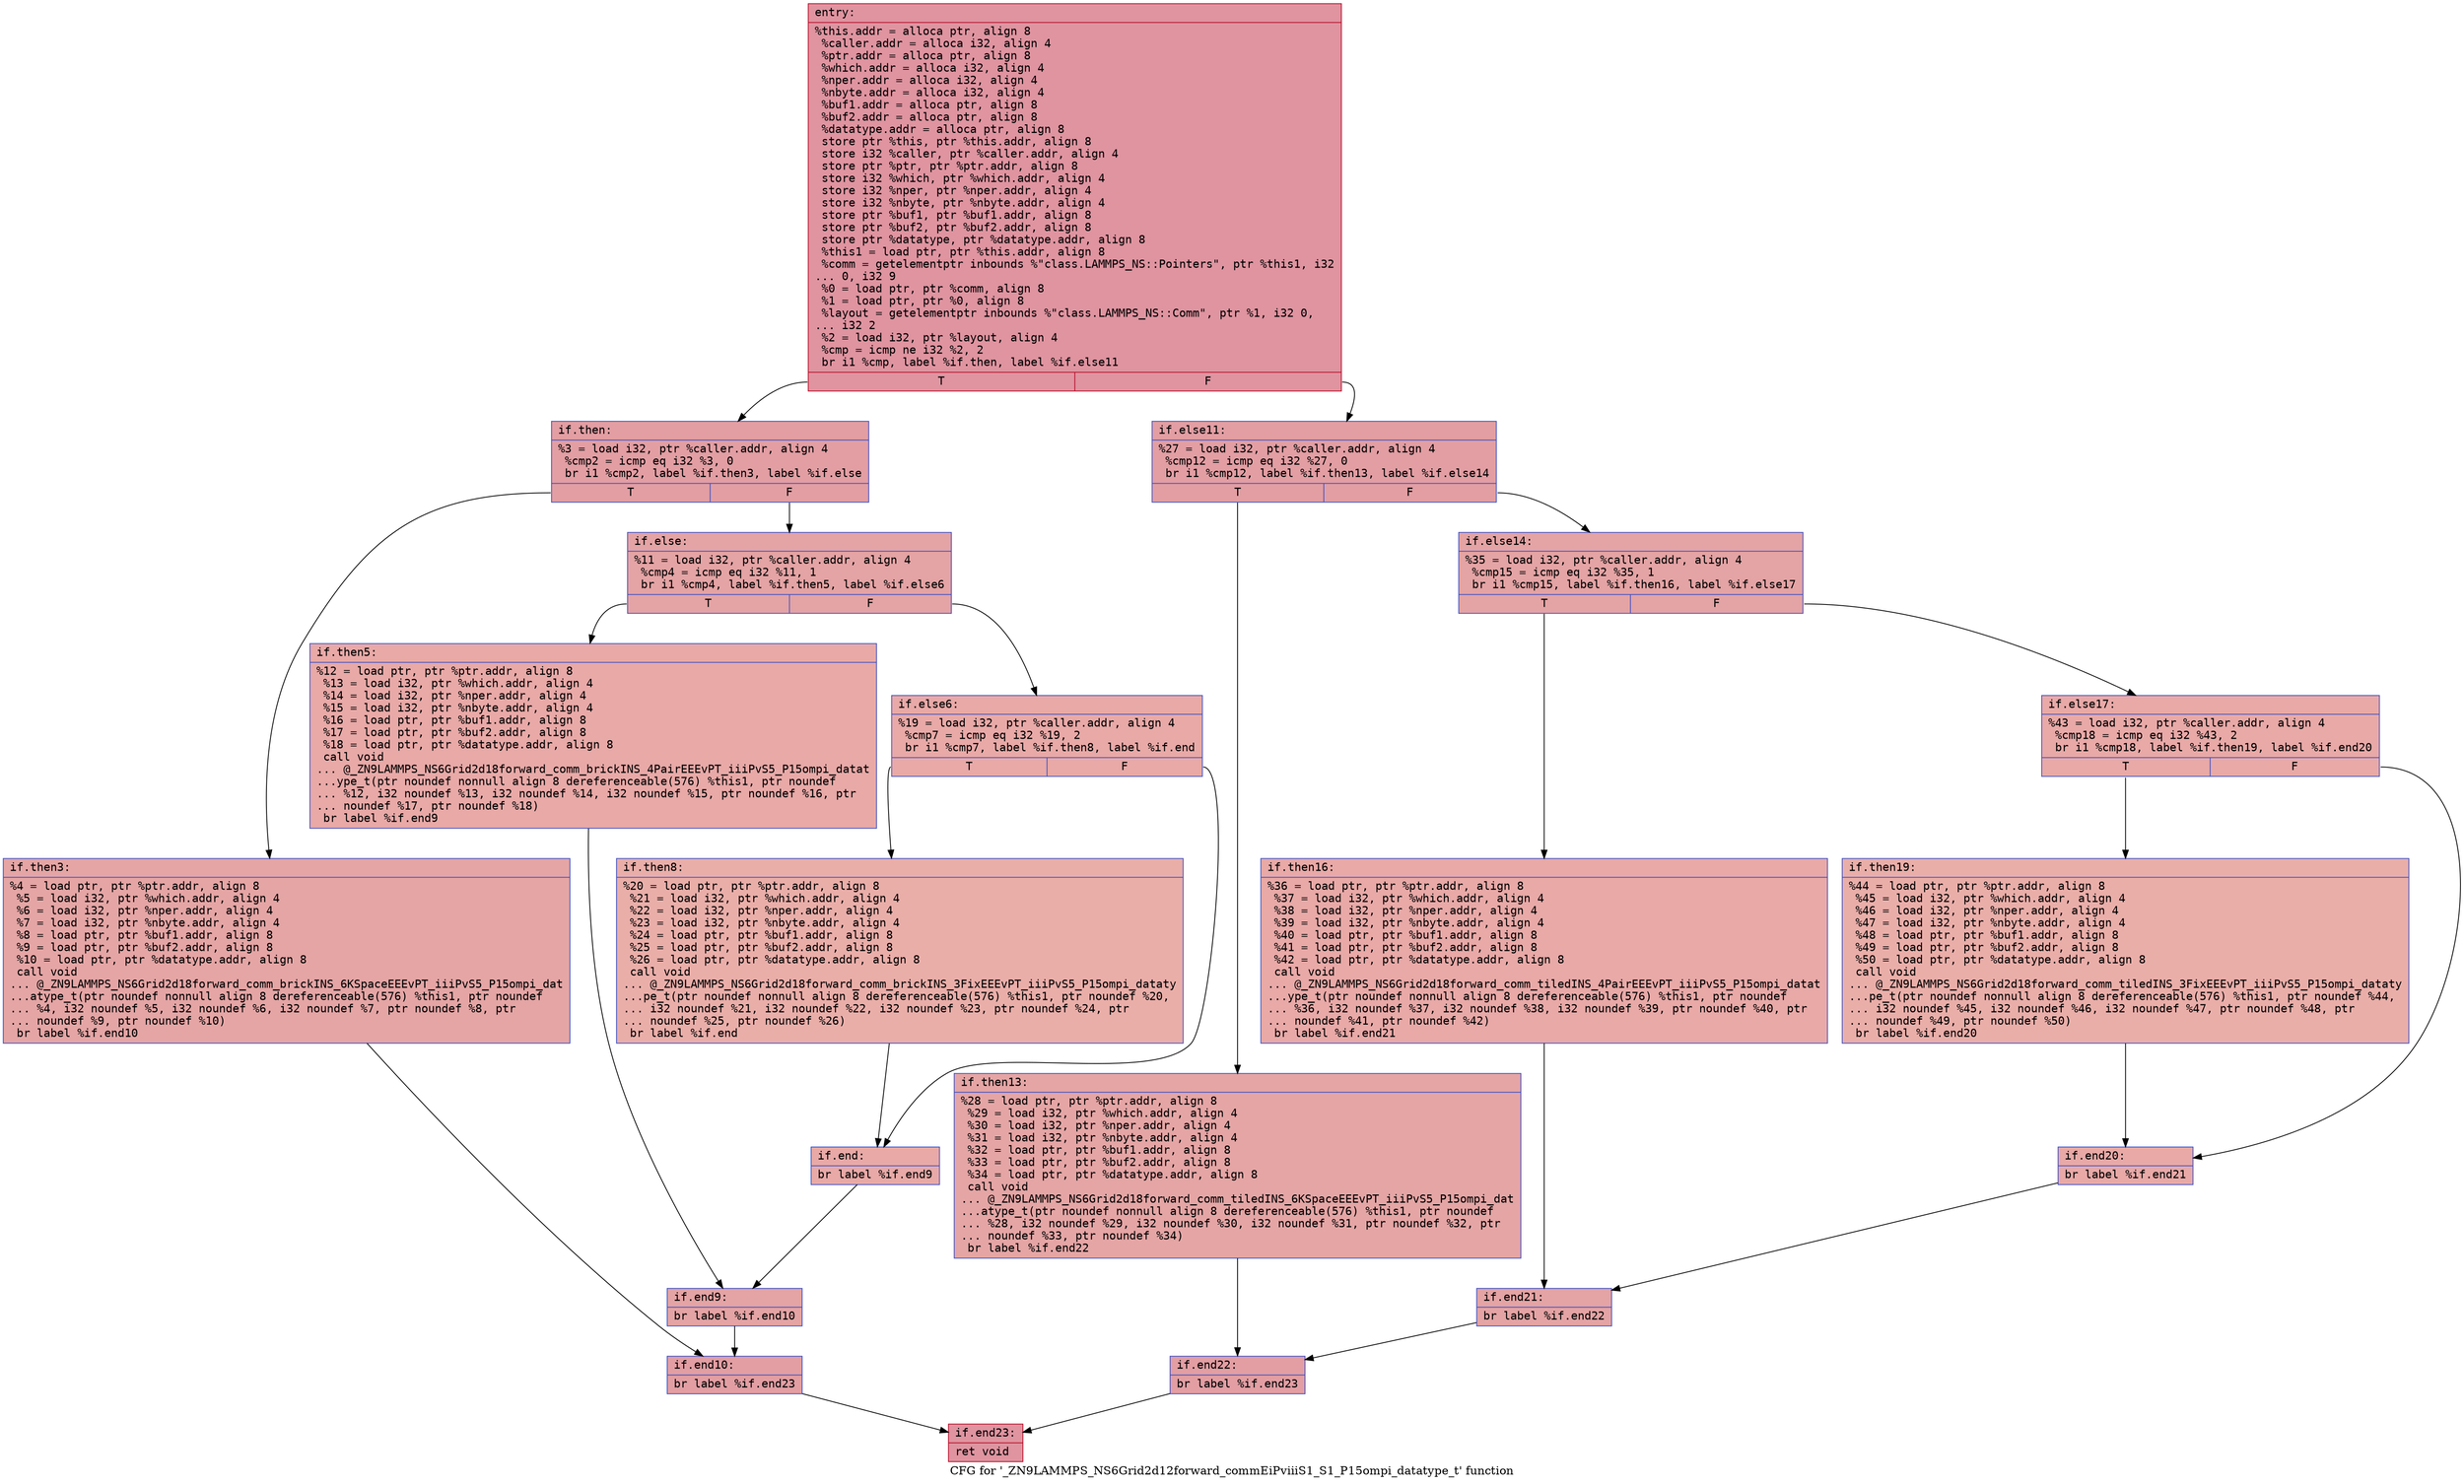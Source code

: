 digraph "CFG for '_ZN9LAMMPS_NS6Grid2d12forward_commEiPviiiS1_S1_P15ompi_datatype_t' function" {
	label="CFG for '_ZN9LAMMPS_NS6Grid2d12forward_commEiPviiiS1_S1_P15ompi_datatype_t' function";

	Node0x560f90e87db0 [shape=record,color="#b70d28ff", style=filled, fillcolor="#b70d2870" fontname="Courier",label="{entry:\l|  %this.addr = alloca ptr, align 8\l  %caller.addr = alloca i32, align 4\l  %ptr.addr = alloca ptr, align 8\l  %which.addr = alloca i32, align 4\l  %nper.addr = alloca i32, align 4\l  %nbyte.addr = alloca i32, align 4\l  %buf1.addr = alloca ptr, align 8\l  %buf2.addr = alloca ptr, align 8\l  %datatype.addr = alloca ptr, align 8\l  store ptr %this, ptr %this.addr, align 8\l  store i32 %caller, ptr %caller.addr, align 4\l  store ptr %ptr, ptr %ptr.addr, align 8\l  store i32 %which, ptr %which.addr, align 4\l  store i32 %nper, ptr %nper.addr, align 4\l  store i32 %nbyte, ptr %nbyte.addr, align 4\l  store ptr %buf1, ptr %buf1.addr, align 8\l  store ptr %buf2, ptr %buf2.addr, align 8\l  store ptr %datatype, ptr %datatype.addr, align 8\l  %this1 = load ptr, ptr %this.addr, align 8\l  %comm = getelementptr inbounds %\"class.LAMMPS_NS::Pointers\", ptr %this1, i32\l... 0, i32 9\l  %0 = load ptr, ptr %comm, align 8\l  %1 = load ptr, ptr %0, align 8\l  %layout = getelementptr inbounds %\"class.LAMMPS_NS::Comm\", ptr %1, i32 0,\l... i32 2\l  %2 = load i32, ptr %layout, align 4\l  %cmp = icmp ne i32 %2, 2\l  br i1 %cmp, label %if.then, label %if.else11\l|{<s0>T|<s1>F}}"];
	Node0x560f90e87db0:s0 -> Node0x560f90e8a4c0[tooltip="entry -> if.then\nProbability 50.00%" ];
	Node0x560f90e87db0:s1 -> Node0x560f90e8a530[tooltip="entry -> if.else11\nProbability 50.00%" ];
	Node0x560f90e8a4c0 [shape=record,color="#3d50c3ff", style=filled, fillcolor="#be242e70" fontname="Courier",label="{if.then:\l|  %3 = load i32, ptr %caller.addr, align 4\l  %cmp2 = icmp eq i32 %3, 0\l  br i1 %cmp2, label %if.then3, label %if.else\l|{<s0>T|<s1>F}}"];
	Node0x560f90e8a4c0:s0 -> Node0x560f90e896b0[tooltip="if.then -> if.then3\nProbability 37.50%" ];
	Node0x560f90e8a4c0:s1 -> Node0x560f90e8a900[tooltip="if.then -> if.else\nProbability 62.50%" ];
	Node0x560f90e896b0 [shape=record,color="#3d50c3ff", style=filled, fillcolor="#c5333470" fontname="Courier",label="{if.then3:\l|  %4 = load ptr, ptr %ptr.addr, align 8\l  %5 = load i32, ptr %which.addr, align 4\l  %6 = load i32, ptr %nper.addr, align 4\l  %7 = load i32, ptr %nbyte.addr, align 4\l  %8 = load ptr, ptr %buf1.addr, align 8\l  %9 = load ptr, ptr %buf2.addr, align 8\l  %10 = load ptr, ptr %datatype.addr, align 8\l  call void\l... @_ZN9LAMMPS_NS6Grid2d18forward_comm_brickINS_6KSpaceEEEvPT_iiiPvS5_P15ompi_dat\l...atype_t(ptr noundef nonnull align 8 dereferenceable(576) %this1, ptr noundef\l... %4, i32 noundef %5, i32 noundef %6, i32 noundef %7, ptr noundef %8, ptr\l... noundef %9, ptr noundef %10)\l  br label %if.end10\l}"];
	Node0x560f90e896b0 -> Node0x560f90e8b0f0[tooltip="if.then3 -> if.end10\nProbability 100.00%" ];
	Node0x560f90e8a900 [shape=record,color="#3d50c3ff", style=filled, fillcolor="#c32e3170" fontname="Courier",label="{if.else:\l|  %11 = load i32, ptr %caller.addr, align 4\l  %cmp4 = icmp eq i32 %11, 1\l  br i1 %cmp4, label %if.then5, label %if.else6\l|{<s0>T|<s1>F}}"];
	Node0x560f90e8a900:s0 -> Node0x560f90e8b230[tooltip="if.else -> if.then5\nProbability 50.00%" ];
	Node0x560f90e8a900:s1 -> Node0x560f90e8b2b0[tooltip="if.else -> if.else6\nProbability 50.00%" ];
	Node0x560f90e8b230 [shape=record,color="#3d50c3ff", style=filled, fillcolor="#ca3b3770" fontname="Courier",label="{if.then5:\l|  %12 = load ptr, ptr %ptr.addr, align 8\l  %13 = load i32, ptr %which.addr, align 4\l  %14 = load i32, ptr %nper.addr, align 4\l  %15 = load i32, ptr %nbyte.addr, align 4\l  %16 = load ptr, ptr %buf1.addr, align 8\l  %17 = load ptr, ptr %buf2.addr, align 8\l  %18 = load ptr, ptr %datatype.addr, align 8\l  call void\l... @_ZN9LAMMPS_NS6Grid2d18forward_comm_brickINS_4PairEEEvPT_iiiPvS5_P15ompi_datat\l...ype_t(ptr noundef nonnull align 8 dereferenceable(576) %this1, ptr noundef\l... %12, i32 noundef %13, i32 noundef %14, i32 noundef %15, ptr noundef %16, ptr\l... noundef %17, ptr noundef %18)\l  br label %if.end9\l}"];
	Node0x560f90e8b230 -> Node0x560f90e8bb50[tooltip="if.then5 -> if.end9\nProbability 100.00%" ];
	Node0x560f90e8b2b0 [shape=record,color="#3d50c3ff", style=filled, fillcolor="#ca3b3770" fontname="Courier",label="{if.else6:\l|  %19 = load i32, ptr %caller.addr, align 4\l  %cmp7 = icmp eq i32 %19, 2\l  br i1 %cmp7, label %if.then8, label %if.end\l|{<s0>T|<s1>F}}"];
	Node0x560f90e8b2b0:s0 -> Node0x560f90e8bc90[tooltip="if.else6 -> if.then8\nProbability 50.00%" ];
	Node0x560f90e8b2b0:s1 -> Node0x560f90e8bce0[tooltip="if.else6 -> if.end\nProbability 50.00%" ];
	Node0x560f90e8bc90 [shape=record,color="#3d50c3ff", style=filled, fillcolor="#d0473d70" fontname="Courier",label="{if.then8:\l|  %20 = load ptr, ptr %ptr.addr, align 8\l  %21 = load i32, ptr %which.addr, align 4\l  %22 = load i32, ptr %nper.addr, align 4\l  %23 = load i32, ptr %nbyte.addr, align 4\l  %24 = load ptr, ptr %buf1.addr, align 8\l  %25 = load ptr, ptr %buf2.addr, align 8\l  %26 = load ptr, ptr %datatype.addr, align 8\l  call void\l... @_ZN9LAMMPS_NS6Grid2d18forward_comm_brickINS_3FixEEEvPT_iiiPvS5_P15ompi_dataty\l...pe_t(ptr noundef nonnull align 8 dereferenceable(576) %this1, ptr noundef %20,\l... i32 noundef %21, i32 noundef %22, i32 noundef %23, ptr noundef %24, ptr\l... noundef %25, ptr noundef %26)\l  br label %if.end\l}"];
	Node0x560f90e8bc90 -> Node0x560f90e8bce0[tooltip="if.then8 -> if.end\nProbability 100.00%" ];
	Node0x560f90e8bce0 [shape=record,color="#3d50c3ff", style=filled, fillcolor="#ca3b3770" fontname="Courier",label="{if.end:\l|  br label %if.end9\l}"];
	Node0x560f90e8bce0 -> Node0x560f90e8bb50[tooltip="if.end -> if.end9\nProbability 100.00%" ];
	Node0x560f90e8bb50 [shape=record,color="#3d50c3ff", style=filled, fillcolor="#c32e3170" fontname="Courier",label="{if.end9:\l|  br label %if.end10\l}"];
	Node0x560f90e8bb50 -> Node0x560f90e8b0f0[tooltip="if.end9 -> if.end10\nProbability 100.00%" ];
	Node0x560f90e8b0f0 [shape=record,color="#3d50c3ff", style=filled, fillcolor="#be242e70" fontname="Courier",label="{if.end10:\l|  br label %if.end23\l}"];
	Node0x560f90e8b0f0 -> Node0x560f90e8c740[tooltip="if.end10 -> if.end23\nProbability 100.00%" ];
	Node0x560f90e8a530 [shape=record,color="#3d50c3ff", style=filled, fillcolor="#be242e70" fontname="Courier",label="{if.else11:\l|  %27 = load i32, ptr %caller.addr, align 4\l  %cmp12 = icmp eq i32 %27, 0\l  br i1 %cmp12, label %if.then13, label %if.else14\l|{<s0>T|<s1>F}}"];
	Node0x560f90e8a530:s0 -> Node0x560f90e8c880[tooltip="if.else11 -> if.then13\nProbability 37.50%" ];
	Node0x560f90e8a530:s1 -> Node0x560f90e8c900[tooltip="if.else11 -> if.else14\nProbability 62.50%" ];
	Node0x560f90e8c880 [shape=record,color="#3d50c3ff", style=filled, fillcolor="#c5333470" fontname="Courier",label="{if.then13:\l|  %28 = load ptr, ptr %ptr.addr, align 8\l  %29 = load i32, ptr %which.addr, align 4\l  %30 = load i32, ptr %nper.addr, align 4\l  %31 = load i32, ptr %nbyte.addr, align 4\l  %32 = load ptr, ptr %buf1.addr, align 8\l  %33 = load ptr, ptr %buf2.addr, align 8\l  %34 = load ptr, ptr %datatype.addr, align 8\l  call void\l... @_ZN9LAMMPS_NS6Grid2d18forward_comm_tiledINS_6KSpaceEEEvPT_iiiPvS5_P15ompi_dat\l...atype_t(ptr noundef nonnull align 8 dereferenceable(576) %this1, ptr noundef\l... %28, i32 noundef %29, i32 noundef %30, i32 noundef %31, ptr noundef %32, ptr\l... noundef %33, ptr noundef %34)\l  br label %if.end22\l}"];
	Node0x560f90e8c880 -> Node0x560f90e8d0e0[tooltip="if.then13 -> if.end22\nProbability 100.00%" ];
	Node0x560f90e8c900 [shape=record,color="#3d50c3ff", style=filled, fillcolor="#c32e3170" fontname="Courier",label="{if.else14:\l|  %35 = load i32, ptr %caller.addr, align 4\l  %cmp15 = icmp eq i32 %35, 1\l  br i1 %cmp15, label %if.then16, label %if.else17\l|{<s0>T|<s1>F}}"];
	Node0x560f90e8c900:s0 -> Node0x560f90e8d220[tooltip="if.else14 -> if.then16\nProbability 50.00%" ];
	Node0x560f90e8c900:s1 -> Node0x560f90e8d2a0[tooltip="if.else14 -> if.else17\nProbability 50.00%" ];
	Node0x560f90e8d220 [shape=record,color="#3d50c3ff", style=filled, fillcolor="#ca3b3770" fontname="Courier",label="{if.then16:\l|  %36 = load ptr, ptr %ptr.addr, align 8\l  %37 = load i32, ptr %which.addr, align 4\l  %38 = load i32, ptr %nper.addr, align 4\l  %39 = load i32, ptr %nbyte.addr, align 4\l  %40 = load ptr, ptr %buf1.addr, align 8\l  %41 = load ptr, ptr %buf2.addr, align 8\l  %42 = load ptr, ptr %datatype.addr, align 8\l  call void\l... @_ZN9LAMMPS_NS6Grid2d18forward_comm_tiledINS_4PairEEEvPT_iiiPvS5_P15ompi_datat\l...ype_t(ptr noundef nonnull align 8 dereferenceable(576) %this1, ptr noundef\l... %36, i32 noundef %37, i32 noundef %38, i32 noundef %39, ptr noundef %40, ptr\l... noundef %41, ptr noundef %42)\l  br label %if.end21\l}"];
	Node0x560f90e8d220 -> Node0x560f90e8dba0[tooltip="if.then16 -> if.end21\nProbability 100.00%" ];
	Node0x560f90e8d2a0 [shape=record,color="#3d50c3ff", style=filled, fillcolor="#ca3b3770" fontname="Courier",label="{if.else17:\l|  %43 = load i32, ptr %caller.addr, align 4\l  %cmp18 = icmp eq i32 %43, 2\l  br i1 %cmp18, label %if.then19, label %if.end20\l|{<s0>T|<s1>F}}"];
	Node0x560f90e8d2a0:s0 -> Node0x560f90e8dce0[tooltip="if.else17 -> if.then19\nProbability 50.00%" ];
	Node0x560f90e8d2a0:s1 -> Node0x560f90e8dd60[tooltip="if.else17 -> if.end20\nProbability 50.00%" ];
	Node0x560f90e8dce0 [shape=record,color="#3d50c3ff", style=filled, fillcolor="#d0473d70" fontname="Courier",label="{if.then19:\l|  %44 = load ptr, ptr %ptr.addr, align 8\l  %45 = load i32, ptr %which.addr, align 4\l  %46 = load i32, ptr %nper.addr, align 4\l  %47 = load i32, ptr %nbyte.addr, align 4\l  %48 = load ptr, ptr %buf1.addr, align 8\l  %49 = load ptr, ptr %buf2.addr, align 8\l  %50 = load ptr, ptr %datatype.addr, align 8\l  call void\l... @_ZN9LAMMPS_NS6Grid2d18forward_comm_tiledINS_3FixEEEvPT_iiiPvS5_P15ompi_dataty\l...pe_t(ptr noundef nonnull align 8 dereferenceable(576) %this1, ptr noundef %44,\l... i32 noundef %45, i32 noundef %46, i32 noundef %47, ptr noundef %48, ptr\l... noundef %49, ptr noundef %50)\l  br label %if.end20\l}"];
	Node0x560f90e8dce0 -> Node0x560f90e8dd60[tooltip="if.then19 -> if.end20\nProbability 100.00%" ];
	Node0x560f90e8dd60 [shape=record,color="#3d50c3ff", style=filled, fillcolor="#ca3b3770" fontname="Courier",label="{if.end20:\l|  br label %if.end21\l}"];
	Node0x560f90e8dd60 -> Node0x560f90e8dba0[tooltip="if.end20 -> if.end21\nProbability 100.00%" ];
	Node0x560f90e8dba0 [shape=record,color="#3d50c3ff", style=filled, fillcolor="#c32e3170" fontname="Courier",label="{if.end21:\l|  br label %if.end22\l}"];
	Node0x560f90e8dba0 -> Node0x560f90e8d0e0[tooltip="if.end21 -> if.end22\nProbability 100.00%" ];
	Node0x560f90e8d0e0 [shape=record,color="#3d50c3ff", style=filled, fillcolor="#be242e70" fontname="Courier",label="{if.end22:\l|  br label %if.end23\l}"];
	Node0x560f90e8d0e0 -> Node0x560f90e8c740[tooltip="if.end22 -> if.end23\nProbability 100.00%" ];
	Node0x560f90e8c740 [shape=record,color="#b70d28ff", style=filled, fillcolor="#b70d2870" fontname="Courier",label="{if.end23:\l|  ret void\l}"];
}
